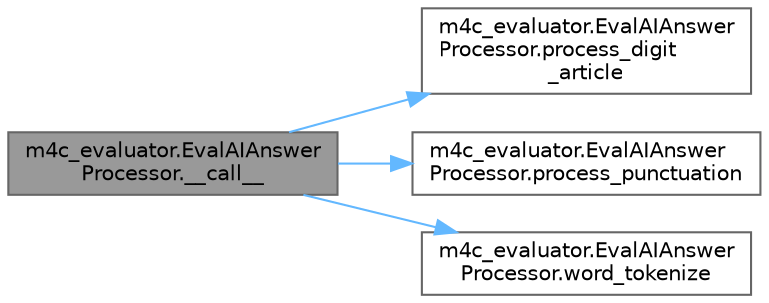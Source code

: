 digraph "m4c_evaluator.EvalAIAnswerProcessor.__call__"
{
 // LATEX_PDF_SIZE
  bgcolor="transparent";
  edge [fontname=Helvetica,fontsize=10,labelfontname=Helvetica,labelfontsize=10];
  node [fontname=Helvetica,fontsize=10,shape=box,height=0.2,width=0.4];
  rankdir="LR";
  Node1 [id="Node000001",label="m4c_evaluator.EvalAIAnswer\lProcessor.__call__",height=0.2,width=0.4,color="gray40", fillcolor="grey60", style="filled", fontcolor="black",tooltip=" "];
  Node1 -> Node2 [id="edge1_Node000001_Node000002",color="steelblue1",style="solid",tooltip=" "];
  Node2 [id="Node000002",label="m4c_evaluator.EvalAIAnswer\lProcessor.process_digit\l_article",height=0.2,width=0.4,color="grey40", fillcolor="white", style="filled",URL="$classm4c__evaluator_1_1_eval_a_i_answer_processor.html#aea94ae10a9fa80966168f3777668f3a3",tooltip=" "];
  Node1 -> Node3 [id="edge2_Node000001_Node000003",color="steelblue1",style="solid",tooltip=" "];
  Node3 [id="Node000003",label="m4c_evaluator.EvalAIAnswer\lProcessor.process_punctuation",height=0.2,width=0.4,color="grey40", fillcolor="white", style="filled",URL="$classm4c__evaluator_1_1_eval_a_i_answer_processor.html#ae4577903ff2cc705260212fb9df0b079",tooltip=" "];
  Node1 -> Node4 [id="edge3_Node000001_Node000004",color="steelblue1",style="solid",tooltip=" "];
  Node4 [id="Node000004",label="m4c_evaluator.EvalAIAnswer\lProcessor.word_tokenize",height=0.2,width=0.4,color="grey40", fillcolor="white", style="filled",URL="$classm4c__evaluator_1_1_eval_a_i_answer_processor.html#a43818c653391d0bdb8eb1bc84fb979a2",tooltip=" "];
}
